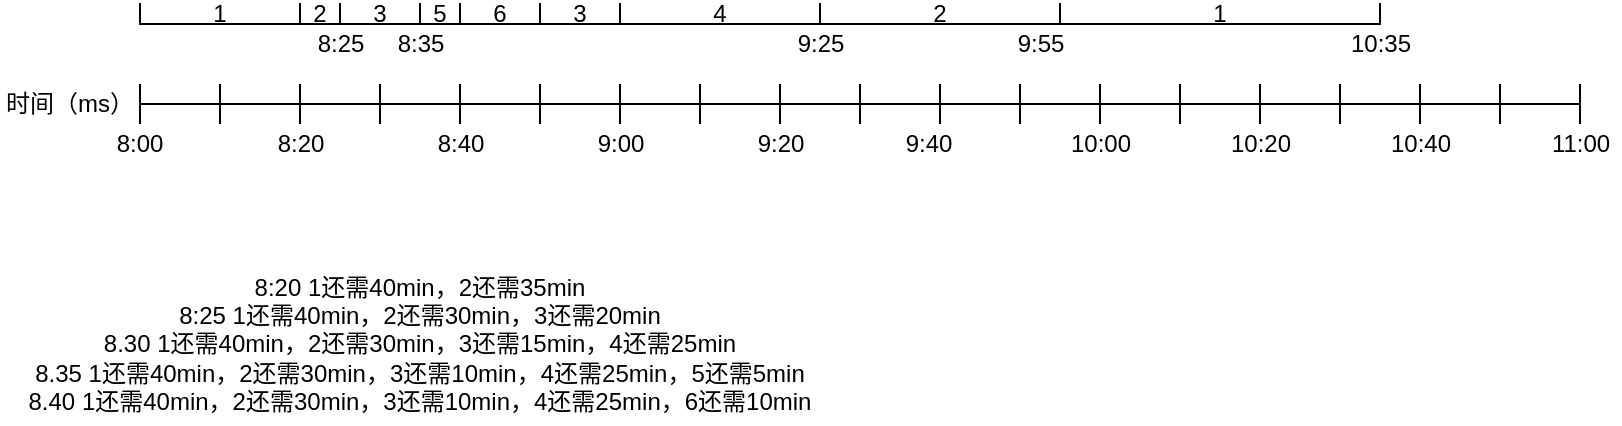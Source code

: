 <mxfile version="15.2.5" type="device"><diagram id="thbhGdl-CkixlxH_MlBx" name="Page-1"><mxGraphModel dx="1773" dy="598" grid="1" gridSize="10" guides="1" tooltips="1" connect="1" arrows="1" fold="1" page="1" pageScale="1" pageWidth="827" pageHeight="1169" math="0" shadow="0"><root><mxCell id="0"/><mxCell id="1" parent="0"/><mxCell id="oX_XBtMW1ZOZ95VoNJar-2" value="" style="shape=crossbar;whiteSpace=wrap;html=1;rounded=1;" parent="1" vertex="1"><mxGeometry x="200" y="350" width="40" height="20" as="geometry"/></mxCell><mxCell id="oX_XBtMW1ZOZ95VoNJar-3" value="" style="shape=crossbar;whiteSpace=wrap;html=1;rounded=1;" parent="1" vertex="1"><mxGeometry x="160" y="350" width="40" height="20" as="geometry"/></mxCell><mxCell id="oX_XBtMW1ZOZ95VoNJar-4" value="" style="shape=crossbar;whiteSpace=wrap;html=1;rounded=1;" parent="1" vertex="1"><mxGeometry x="120" y="350" width="40" height="20" as="geometry"/></mxCell><mxCell id="oX_XBtMW1ZOZ95VoNJar-5" value="" style="shape=crossbar;whiteSpace=wrap;html=1;rounded=1;" parent="1" vertex="1"><mxGeometry x="40" y="350" width="40" height="20" as="geometry"/></mxCell><mxCell id="oX_XBtMW1ZOZ95VoNJar-9" value="" style="shape=crossbar;whiteSpace=wrap;html=1;rounded=1;" parent="1" vertex="1"><mxGeometry x="80" y="350" width="40" height="20" as="geometry"/></mxCell><mxCell id="oX_XBtMW1ZOZ95VoNJar-11" value="" style="shape=crossbar;whiteSpace=wrap;html=1;rounded=1;" parent="1" vertex="1"><mxGeometry x="240" y="350" width="40" height="20" as="geometry"/></mxCell><mxCell id="oX_XBtMW1ZOZ95VoNJar-12" value="" style="shape=crossbar;whiteSpace=wrap;html=1;rounded=1;" parent="1" vertex="1"><mxGeometry x="280" y="350" width="40" height="20" as="geometry"/></mxCell><mxCell id="oX_XBtMW1ZOZ95VoNJar-15" value="8:00" style="text;html=1;strokeColor=none;fillColor=none;align=center;verticalAlign=middle;whiteSpace=wrap;rounded=0;" parent="1" vertex="1"><mxGeometry x="20" y="370" width="40" height="20" as="geometry"/></mxCell><mxCell id="oX_XBtMW1ZOZ95VoNJar-16" value="" style="shape=crossbar;whiteSpace=wrap;html=1;rounded=1;" parent="1" vertex="1"><mxGeometry x="320" y="350" width="40" height="20" as="geometry"/></mxCell><mxCell id="oX_XBtMW1ZOZ95VoNJar-18" value="" style="shape=crossbar;whiteSpace=wrap;html=1;rounded=1;" parent="1" vertex="1"><mxGeometry x="360" y="350" width="40" height="20" as="geometry"/></mxCell><mxCell id="oX_XBtMW1ZOZ95VoNJar-19" value="" style="shape=crossbar;whiteSpace=wrap;html=1;rounded=1;" parent="1" vertex="1"><mxGeometry x="400" y="350" width="40" height="20" as="geometry"/></mxCell><mxCell id="oX_XBtMW1ZOZ95VoNJar-20" value="" style="shape=crossbar;whiteSpace=wrap;html=1;rounded=1;" parent="1" vertex="1"><mxGeometry x="440" y="350" width="40" height="20" as="geometry"/></mxCell><mxCell id="oX_XBtMW1ZOZ95VoNJar-23" value="8:20" style="text;html=1;align=center;verticalAlign=middle;resizable=0;points=[];autosize=1;strokeColor=none;fillColor=none;" parent="1" vertex="1"><mxGeometry x="100" y="370" width="40" height="20" as="geometry"/></mxCell><mxCell id="oX_XBtMW1ZOZ95VoNJar-27" value="8:40" style="text;html=1;align=center;verticalAlign=middle;resizable=0;points=[];autosize=1;strokeColor=none;fillColor=none;" parent="1" vertex="1"><mxGeometry x="180" y="370" width="40" height="20" as="geometry"/></mxCell><mxCell id="oX_XBtMW1ZOZ95VoNJar-29" value="9:00" style="text;html=1;align=center;verticalAlign=middle;resizable=0;points=[];autosize=1;strokeColor=none;fillColor=none;" parent="1" vertex="1"><mxGeometry x="260" y="370" width="40" height="20" as="geometry"/></mxCell><mxCell id="oX_XBtMW1ZOZ95VoNJar-30" value="9:20" style="text;html=1;align=center;verticalAlign=middle;resizable=0;points=[];autosize=1;strokeColor=none;fillColor=none;" parent="1" vertex="1"><mxGeometry x="340" y="370" width="40" height="20" as="geometry"/></mxCell><mxCell id="oX_XBtMW1ZOZ95VoNJar-31" value="9:40" style="text;html=1;align=center;verticalAlign=middle;resizable=0;points=[];autosize=1;strokeColor=none;fillColor=none;" parent="1" vertex="1"><mxGeometry x="414" y="370" width="40" height="20" as="geometry"/></mxCell><mxCell id="oX_XBtMW1ZOZ95VoNJar-32" value="" style="shape=crossbar;whiteSpace=wrap;html=1;rounded=1;" parent="1" vertex="1"><mxGeometry x="480" y="350" width="40" height="20" as="geometry"/></mxCell><mxCell id="oX_XBtMW1ZOZ95VoNJar-33" value="10:00" style="text;html=1;align=center;verticalAlign=middle;resizable=0;points=[];autosize=1;strokeColor=none;fillColor=none;" parent="1" vertex="1"><mxGeometry x="495" y="370" width="50" height="20" as="geometry"/></mxCell><mxCell id="oX_XBtMW1ZOZ95VoNJar-34" value="时间（ms）" style="text;html=1;strokeColor=none;fillColor=none;align=center;verticalAlign=middle;whiteSpace=wrap;rounded=0;" parent="1" vertex="1"><mxGeometry x="-30" y="350" width="70" height="20" as="geometry"/></mxCell><mxCell id="coa0VkIuIzmGxehXw6rp-2" value="" style="shape=crossbar;whiteSpace=wrap;html=1;rounded=1;" vertex="1" parent="1"><mxGeometry x="520" y="350" width="40" height="20" as="geometry"/></mxCell><mxCell id="coa0VkIuIzmGxehXw6rp-3" value="" style="shape=crossbar;whiteSpace=wrap;html=1;rounded=1;" vertex="1" parent="1"><mxGeometry x="560" y="350" width="40" height="20" as="geometry"/></mxCell><mxCell id="coa0VkIuIzmGxehXw6rp-4" value="" style="shape=crossbar;whiteSpace=wrap;html=1;rounded=1;" vertex="1" parent="1"><mxGeometry x="600" y="350" width="40" height="20" as="geometry"/></mxCell><mxCell id="coa0VkIuIzmGxehXw6rp-5" value="" style="shape=crossbar;whiteSpace=wrap;html=1;rounded=1;" vertex="1" parent="1"><mxGeometry x="640" y="350" width="40" height="20" as="geometry"/></mxCell><mxCell id="coa0VkIuIzmGxehXw6rp-6" value="10:20" style="text;html=1;align=center;verticalAlign=middle;resizable=0;points=[];autosize=1;strokeColor=none;fillColor=none;" vertex="1" parent="1"><mxGeometry x="575" y="370" width="50" height="20" as="geometry"/></mxCell><mxCell id="coa0VkIuIzmGxehXw6rp-49" value="10:40" style="text;html=1;align=center;verticalAlign=middle;resizable=0;points=[];autosize=1;strokeColor=none;fillColor=none;" vertex="1" parent="1"><mxGeometry x="655" y="370" width="50" height="20" as="geometry"/></mxCell><mxCell id="coa0VkIuIzmGxehXw6rp-50" value="" style="shape=crossbar;whiteSpace=wrap;html=1;rounded=1;" vertex="1" parent="1"><mxGeometry x="680" y="350" width="40" height="20" as="geometry"/></mxCell><mxCell id="coa0VkIuIzmGxehXw6rp-51" value="" style="shape=crossbar;whiteSpace=wrap;html=1;rounded=1;" vertex="1" parent="1"><mxGeometry x="720" y="350" width="40" height="20" as="geometry"/></mxCell><mxCell id="coa0VkIuIzmGxehXw6rp-53" value="11:00" style="text;html=1;align=center;verticalAlign=middle;resizable=0;points=[];autosize=1;strokeColor=none;fillColor=none;" vertex="1" parent="1"><mxGeometry x="740" y="370" width="40" height="20" as="geometry"/></mxCell><mxCell id="coa0VkIuIzmGxehXw6rp-80" value="1" style="shape=partialRectangle;whiteSpace=wrap;html=1;bottom=1;right=1;left=1;top=0;fillColor=none;routingCenterX=-0.5;" vertex="1" parent="1"><mxGeometry x="40" y="310" width="80" height="10" as="geometry"/></mxCell><mxCell id="coa0VkIuIzmGxehXw6rp-82" value="8:20 1还需40min，2还需35min&lt;br&gt;8:25 1还需40min，2还需30min，3还需20min&lt;br&gt;8.30 1还需40min，2还需30min，3还需15min，4还需25min&lt;br&gt;8.35 1还需40min，2还需30min，3还需10min，4还需25min，5还需5min&lt;br&gt;8.40 1还需40min，2还需30min，3还需10min，4还需25min，6还需10min" style="text;html=1;strokeColor=none;fillColor=none;align=center;verticalAlign=middle;whiteSpace=wrap;rounded=0;" vertex="1" parent="1"><mxGeometry x="-30" y="440" width="420" height="80" as="geometry"/></mxCell><mxCell id="coa0VkIuIzmGxehXw6rp-83" value="2" style="shape=partialRectangle;whiteSpace=wrap;html=1;bottom=1;right=1;left=1;top=0;fillColor=none;routingCenterX=-0.5;" vertex="1" parent="1"><mxGeometry x="120" y="310" width="20" height="10" as="geometry"/></mxCell><mxCell id="coa0VkIuIzmGxehXw6rp-84" value="8:25" style="text;html=1;align=center;verticalAlign=middle;resizable=0;points=[];autosize=1;strokeColor=none;fillColor=none;" vertex="1" parent="1"><mxGeometry x="120" y="320" width="40" height="20" as="geometry"/></mxCell><mxCell id="coa0VkIuIzmGxehXw6rp-85" value="3" style="shape=partialRectangle;whiteSpace=wrap;html=1;bottom=1;right=1;left=1;top=0;fillColor=none;routingCenterX=-0.5;" vertex="1" parent="1"><mxGeometry x="140" y="310" width="40" height="10" as="geometry"/></mxCell><mxCell id="coa0VkIuIzmGxehXw6rp-86" value="8:35" style="text;html=1;align=center;verticalAlign=middle;resizable=0;points=[];autosize=1;strokeColor=none;fillColor=none;" vertex="1" parent="1"><mxGeometry x="160" y="320" width="40" height="20" as="geometry"/></mxCell><mxCell id="coa0VkIuIzmGxehXw6rp-87" value="5" style="shape=partialRectangle;whiteSpace=wrap;html=1;bottom=1;right=1;left=1;top=0;fillColor=none;routingCenterX=-0.5;" vertex="1" parent="1"><mxGeometry x="180" y="310" width="20" height="10" as="geometry"/></mxCell><mxCell id="coa0VkIuIzmGxehXw6rp-88" value="6" style="shape=partialRectangle;whiteSpace=wrap;html=1;bottom=1;right=1;left=1;top=0;fillColor=none;routingCenterX=-0.5;" vertex="1" parent="1"><mxGeometry x="200" y="310" width="40" height="10" as="geometry"/></mxCell><mxCell id="coa0VkIuIzmGxehXw6rp-90" value="3" style="shape=partialRectangle;whiteSpace=wrap;html=1;bottom=1;right=1;left=1;top=0;fillColor=none;routingCenterX=-0.5;" vertex="1" parent="1"><mxGeometry x="240" y="310" width="40" height="10" as="geometry"/></mxCell><mxCell id="coa0VkIuIzmGxehXw6rp-91" value="4" style="shape=partialRectangle;whiteSpace=wrap;html=1;bottom=1;right=1;left=1;top=0;fillColor=none;routingCenterX=-0.5;" vertex="1" parent="1"><mxGeometry x="280" y="310" width="100" height="10" as="geometry"/></mxCell><mxCell id="coa0VkIuIzmGxehXw6rp-92" value="9:25" style="text;html=1;align=center;verticalAlign=middle;resizable=0;points=[];autosize=1;strokeColor=none;fillColor=none;" vertex="1" parent="1"><mxGeometry x="360" y="320" width="40" height="20" as="geometry"/></mxCell><mxCell id="coa0VkIuIzmGxehXw6rp-93" value="2" style="shape=partialRectangle;whiteSpace=wrap;html=1;bottom=1;right=1;left=1;top=0;fillColor=none;routingCenterX=-0.5;" vertex="1" parent="1"><mxGeometry x="380" y="310" width="120" height="10" as="geometry"/></mxCell><mxCell id="coa0VkIuIzmGxehXw6rp-94" value="9:55" style="text;html=1;align=center;verticalAlign=middle;resizable=0;points=[];autosize=1;strokeColor=none;fillColor=none;" vertex="1" parent="1"><mxGeometry x="470" y="320" width="40" height="20" as="geometry"/></mxCell><mxCell id="coa0VkIuIzmGxehXw6rp-95" value="1" style="shape=partialRectangle;whiteSpace=wrap;html=1;bottom=1;right=1;left=1;top=0;fillColor=none;routingCenterX=-0.5;" vertex="1" parent="1"><mxGeometry x="500" y="310" width="160" height="10" as="geometry"/></mxCell><mxCell id="coa0VkIuIzmGxehXw6rp-96" value="10:35" style="text;html=1;align=center;verticalAlign=middle;resizable=0;points=[];autosize=1;strokeColor=none;fillColor=none;" vertex="1" parent="1"><mxGeometry x="635" y="320" width="50" height="20" as="geometry"/></mxCell></root></mxGraphModel></diagram></mxfile>